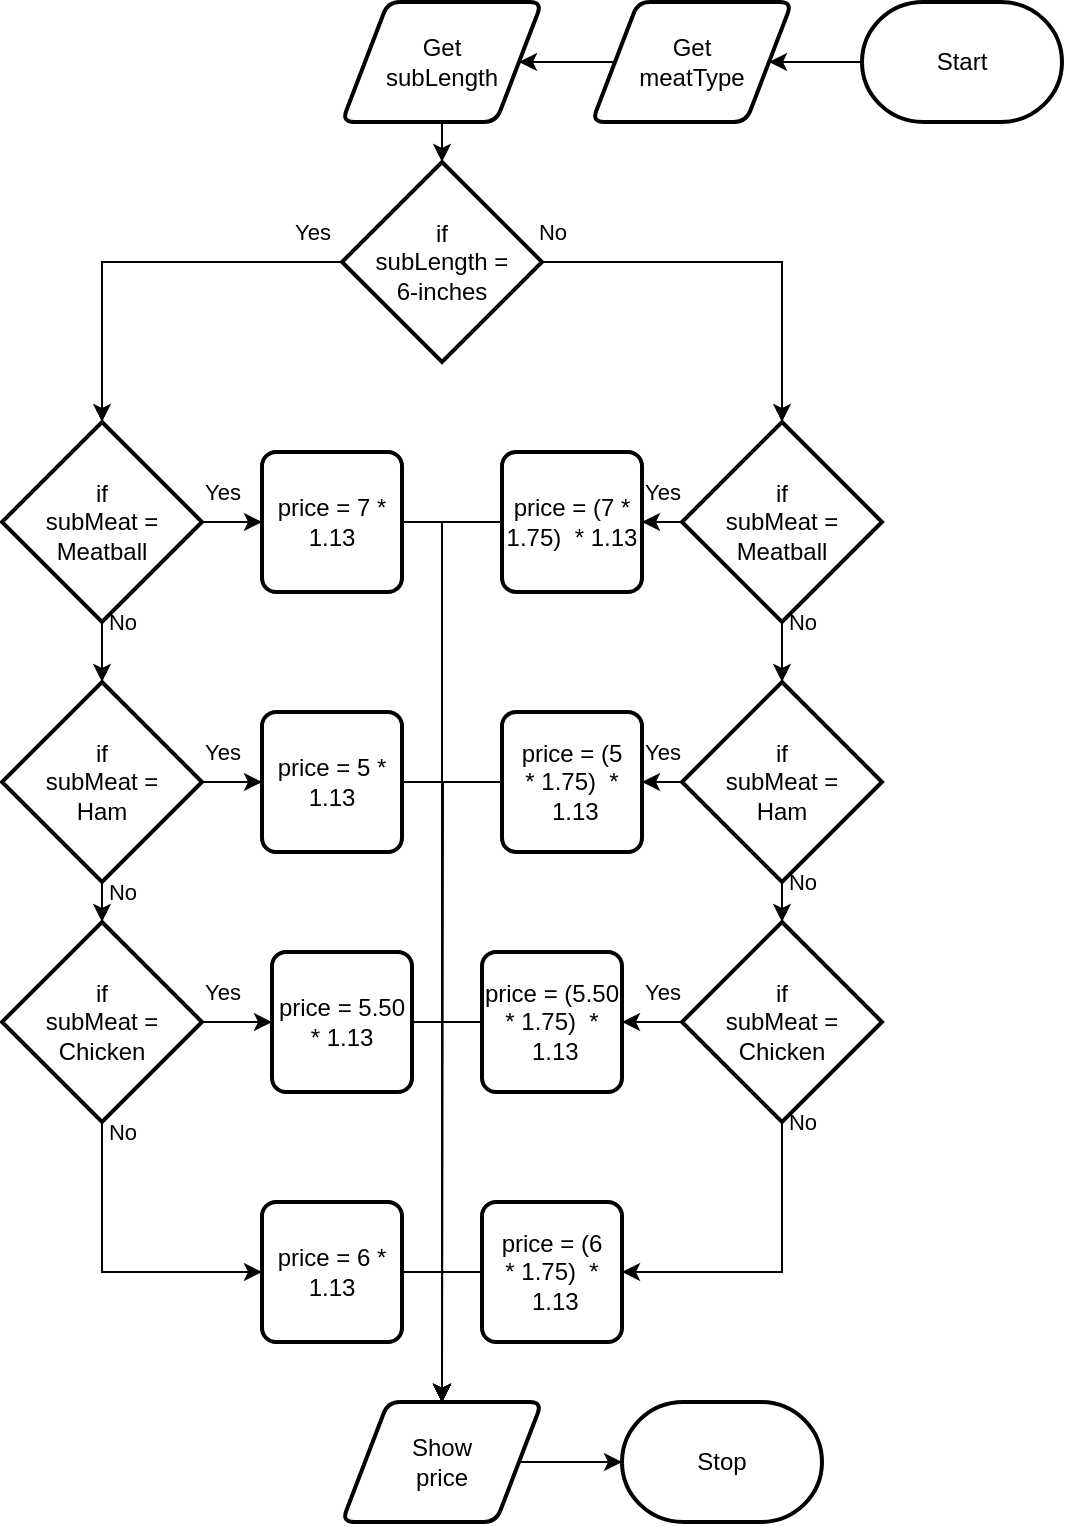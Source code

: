 <mxfile>
    <diagram id="HIP3nbAZw_EuaXWnEj3U" name="Page-1">
        <mxGraphModel dx="702" dy="477" grid="1" gridSize="10" guides="1" tooltips="1" connect="1" arrows="1" fold="1" page="1" pageScale="1" pageWidth="850" pageHeight="1100" math="0" shadow="0">
            <root>
                <mxCell id="0"/>
                <mxCell id="1" parent="0"/>
                <mxCell id="31" style="edgeStyle=none;html=1;" parent="1" source="2" target="6" edge="1">
                    <mxGeometry relative="1" as="geometry"/>
                </mxCell>
                <mxCell id="2" value="Start" style="strokeWidth=2;html=1;shape=mxgraph.flowchart.terminator;whiteSpace=wrap;" parent="1" vertex="1">
                    <mxGeometry x="650" y="220" width="100" height="60" as="geometry"/>
                </mxCell>
                <mxCell id="3" value="Stop" style="strokeWidth=2;html=1;shape=mxgraph.flowchart.terminator;whiteSpace=wrap;" parent="1" vertex="1">
                    <mxGeometry x="530" y="920" width="100" height="60" as="geometry"/>
                </mxCell>
                <mxCell id="5" value="" style="edgeStyle=orthogonalEdgeStyle;html=1;rounded=0;endArrow=none;" parent="1" source="2" target="6" edge="1">
                    <mxGeometry relative="1" as="geometry">
                        <mxPoint x="440" y="80" as="sourcePoint"/>
                        <mxPoint x="440" y="380" as="targetPoint"/>
                    </mxGeometry>
                </mxCell>
                <mxCell id="32" style="edgeStyle=none;html=1;" parent="1" source="6" target="7" edge="1">
                    <mxGeometry relative="1" as="geometry"/>
                </mxCell>
                <mxCell id="6" value="Get&lt;br&gt;meatType" style="shape=parallelogram;html=1;strokeWidth=2;perimeter=parallelogramPerimeter;whiteSpace=wrap;rounded=1;arcSize=12;size=0.23;" parent="1" vertex="1">
                    <mxGeometry x="515" y="220" width="100" height="60" as="geometry"/>
                </mxCell>
                <mxCell id="8" value="" style="edgeStyle=orthogonalEdgeStyle;html=1;rounded=0;startArrow=none;endArrow=none;" parent="1" source="6" target="7" edge="1">
                    <mxGeometry relative="1" as="geometry">
                        <mxPoint x="440" y="190" as="sourcePoint"/>
                        <mxPoint x="440" y="380" as="targetPoint"/>
                    </mxGeometry>
                </mxCell>
                <mxCell id="33" style="edgeStyle=none;html=1;" parent="1" source="7" target="10" edge="1">
                    <mxGeometry relative="1" as="geometry"/>
                </mxCell>
                <mxCell id="7" value="Get&lt;br&gt;subLength" style="shape=parallelogram;html=1;strokeWidth=2;perimeter=parallelogramPerimeter;whiteSpace=wrap;rounded=1;arcSize=12;size=0.23;" parent="1" vertex="1">
                    <mxGeometry x="390" y="220" width="100" height="60" as="geometry"/>
                </mxCell>
                <mxCell id="11" value="" style="edgeStyle=orthogonalEdgeStyle;html=1;rounded=0;startArrow=none;endArrow=none;" parent="1" source="7" target="10" edge="1">
                    <mxGeometry relative="1" as="geometry">
                        <mxPoint x="440" y="260" as="sourcePoint"/>
                        <mxPoint x="440" y="380" as="targetPoint"/>
                    </mxGeometry>
                </mxCell>
                <mxCell id="35" style="edgeStyle=orthogonalEdgeStyle;html=1;entryX=0.5;entryY=0;entryDx=0;entryDy=0;entryPerimeter=0;rounded=0;" parent="1" source="10" target="12" edge="1">
                    <mxGeometry relative="1" as="geometry"/>
                </mxCell>
                <mxCell id="37" style="edgeStyle=orthogonalEdgeStyle;shape=connector;rounded=0;html=1;entryX=0.5;entryY=0;entryDx=0;entryDy=0;entryPerimeter=0;labelBackgroundColor=default;strokeColor=default;fontFamily=Helvetica;fontSize=11;fontColor=default;endArrow=classic;" parent="1" source="10" target="17" edge="1">
                    <mxGeometry relative="1" as="geometry"/>
                </mxCell>
                <mxCell id="10" value="if&lt;br&gt;subLength =&lt;br&gt;6-inches" style="strokeWidth=2;html=1;shape=mxgraph.flowchart.decision;whiteSpace=wrap;" parent="1" vertex="1">
                    <mxGeometry x="390" y="300" width="100" height="100" as="geometry"/>
                </mxCell>
                <mxCell id="38" style="edgeStyle=orthogonalEdgeStyle;shape=connector;rounded=0;html=1;labelBackgroundColor=default;strokeColor=default;fontFamily=Helvetica;fontSize=11;fontColor=default;endArrow=classic;" parent="1" source="12" target="13" edge="1">
                    <mxGeometry relative="1" as="geometry"/>
                </mxCell>
                <mxCell id="45" style="edgeStyle=orthogonalEdgeStyle;shape=connector;rounded=0;html=1;entryX=0;entryY=0.5;entryDx=0;entryDy=0;labelBackgroundColor=default;strokeColor=default;fontFamily=Helvetica;fontSize=11;fontColor=default;endArrow=classic;" parent="1" source="12" target="15" edge="1">
                    <mxGeometry relative="1" as="geometry"/>
                </mxCell>
                <mxCell id="12" value="if&lt;br&gt;subMeat =&lt;br&gt;Meatball" style="strokeWidth=2;html=1;shape=mxgraph.flowchart.decision;whiteSpace=wrap;" parent="1" vertex="1">
                    <mxGeometry x="220" y="430" width="100" height="100" as="geometry"/>
                </mxCell>
                <mxCell id="39" style="edgeStyle=orthogonalEdgeStyle;shape=connector;rounded=0;html=1;labelBackgroundColor=default;strokeColor=default;fontFamily=Helvetica;fontSize=11;fontColor=default;endArrow=classic;" parent="1" source="13" target="14" edge="1">
                    <mxGeometry relative="1" as="geometry"/>
                </mxCell>
                <mxCell id="44" style="edgeStyle=orthogonalEdgeStyle;shape=connector;rounded=0;html=1;labelBackgroundColor=default;strokeColor=default;fontFamily=Helvetica;fontSize=11;fontColor=default;endArrow=classic;" parent="1" source="13" target="22" edge="1">
                    <mxGeometry relative="1" as="geometry"/>
                </mxCell>
                <mxCell id="13" value="if&lt;br&gt;subMeat =&lt;br&gt;Ham" style="strokeWidth=2;html=1;shape=mxgraph.flowchart.decision;whiteSpace=wrap;" parent="1" vertex="1">
                    <mxGeometry x="220" y="560" width="100" height="100" as="geometry"/>
                </mxCell>
                <mxCell id="40" style="edgeStyle=orthogonalEdgeStyle;shape=connector;rounded=0;html=1;entryX=0;entryY=0.5;entryDx=0;entryDy=0;labelBackgroundColor=default;strokeColor=default;fontFamily=Helvetica;fontSize=11;fontColor=default;endArrow=classic;exitX=0.5;exitY=1;exitDx=0;exitDy=0;exitPerimeter=0;" parent="1" source="14" target="26" edge="1">
                    <mxGeometry relative="1" as="geometry"/>
                </mxCell>
                <mxCell id="43" style="edgeStyle=orthogonalEdgeStyle;shape=connector;rounded=0;html=1;labelBackgroundColor=default;strokeColor=default;fontFamily=Helvetica;fontSize=11;fontColor=default;endArrow=classic;" parent="1" source="14" target="25" edge="1">
                    <mxGeometry relative="1" as="geometry"/>
                </mxCell>
                <mxCell id="14" value="if&lt;br&gt;subMeat =&lt;br&gt;Chicken" style="strokeWidth=2;html=1;shape=mxgraph.flowchart.decision;whiteSpace=wrap;" parent="1" vertex="1">
                    <mxGeometry x="220" y="680" width="100" height="100" as="geometry"/>
                </mxCell>
                <mxCell id="51" style="edgeStyle=orthogonalEdgeStyle;shape=connector;rounded=0;html=1;entryX=0.5;entryY=0;entryDx=0;entryDy=0;labelBackgroundColor=default;strokeColor=default;fontFamily=Helvetica;fontSize=11;fontColor=default;endArrow=classic;" parent="1" source="15" target="30" edge="1">
                    <mxGeometry relative="1" as="geometry">
                        <Array as="points">
                            <mxPoint x="440" y="480"/>
                        </Array>
                    </mxGeometry>
                </mxCell>
                <mxCell id="15" value="price = 7 * 1.13" style="rounded=1;whiteSpace=wrap;html=1;absoluteArcSize=1;arcSize=14;strokeWidth=2;" parent="1" vertex="1">
                    <mxGeometry x="350" y="445" width="70" height="70" as="geometry"/>
                </mxCell>
                <mxCell id="47" style="edgeStyle=orthogonalEdgeStyle;shape=connector;rounded=0;html=1;labelBackgroundColor=default;strokeColor=default;fontFamily=Helvetica;fontSize=11;fontColor=default;endArrow=classic;" parent="1" source="17" target="21" edge="1">
                    <mxGeometry relative="1" as="geometry"/>
                </mxCell>
                <mxCell id="48" style="edgeStyle=orthogonalEdgeStyle;shape=connector;rounded=0;html=1;entryX=0.5;entryY=0;entryDx=0;entryDy=0;entryPerimeter=0;labelBackgroundColor=default;strokeColor=default;fontFamily=Helvetica;fontSize=11;fontColor=default;endArrow=classic;" parent="1" source="17" target="19" edge="1">
                    <mxGeometry relative="1" as="geometry"/>
                </mxCell>
                <mxCell id="17" value="if&lt;br&gt;subMeat =&lt;br&gt;Meatball" style="strokeWidth=2;html=1;shape=mxgraph.flowchart.decision;whiteSpace=wrap;" parent="1" vertex="1">
                    <mxGeometry x="560" y="430" width="100" height="100" as="geometry"/>
                </mxCell>
                <mxCell id="49" style="edgeStyle=orthogonalEdgeStyle;shape=connector;rounded=0;html=1;labelBackgroundColor=default;strokeColor=default;fontFamily=Helvetica;fontSize=11;fontColor=default;endArrow=classic;" parent="1" source="19" target="20" edge="1">
                    <mxGeometry relative="1" as="geometry"/>
                </mxCell>
                <mxCell id="50" style="edgeStyle=orthogonalEdgeStyle;shape=connector;rounded=0;html=1;labelBackgroundColor=default;strokeColor=default;fontFamily=Helvetica;fontSize=11;fontColor=default;endArrow=classic;" parent="1" source="19" target="23" edge="1">
                    <mxGeometry relative="1" as="geometry"/>
                </mxCell>
                <mxCell id="19" value="if&lt;br&gt;subMeat =&lt;br&gt;Ham" style="strokeWidth=2;html=1;shape=mxgraph.flowchart.decision;whiteSpace=wrap;" parent="1" vertex="1">
                    <mxGeometry x="560" y="560" width="100" height="100" as="geometry"/>
                </mxCell>
                <mxCell id="41" style="edgeStyle=orthogonalEdgeStyle;shape=connector;rounded=0;html=1;exitX=0.5;exitY=1;exitDx=0;exitDy=0;exitPerimeter=0;entryX=1;entryY=0.5;entryDx=0;entryDy=0;labelBackgroundColor=default;strokeColor=default;fontFamily=Helvetica;fontSize=11;fontColor=default;endArrow=classic;" parent="1" source="20" target="27" edge="1">
                    <mxGeometry relative="1" as="geometry"/>
                </mxCell>
                <mxCell id="42" style="edgeStyle=orthogonalEdgeStyle;shape=connector;rounded=0;html=1;labelBackgroundColor=default;strokeColor=default;fontFamily=Helvetica;fontSize=11;fontColor=default;endArrow=classic;" parent="1" source="20" target="24" edge="1">
                    <mxGeometry relative="1" as="geometry"/>
                </mxCell>
                <mxCell id="20" value="if&lt;br&gt;subMeat =&lt;br&gt;Chicken" style="strokeWidth=2;html=1;shape=mxgraph.flowchart.decision;whiteSpace=wrap;" parent="1" vertex="1">
                    <mxGeometry x="560" y="680" width="100" height="100" as="geometry"/>
                </mxCell>
                <mxCell id="63" style="edgeStyle=orthogonalEdgeStyle;shape=connector;rounded=0;html=1;entryX=0.5;entryY=0;entryDx=0;entryDy=0;labelBackgroundColor=default;strokeColor=default;fontFamily=Helvetica;fontSize=11;fontColor=default;endArrow=classic;" parent="1" source="21" target="30" edge="1">
                    <mxGeometry relative="1" as="geometry">
                        <Array as="points">
                            <mxPoint x="440" y="480"/>
                        </Array>
                    </mxGeometry>
                </mxCell>
                <mxCell id="21" value="price = (7 * 1.75)&amp;nbsp; * 1.13" style="rounded=1;whiteSpace=wrap;html=1;absoluteArcSize=1;arcSize=14;strokeWidth=2;" parent="1" vertex="1">
                    <mxGeometry x="470" y="445" width="70" height="70" as="geometry"/>
                </mxCell>
                <mxCell id="52" style="edgeStyle=orthogonalEdgeStyle;shape=connector;rounded=0;html=1;entryX=0.5;entryY=0;entryDx=0;entryDy=0;labelBackgroundColor=default;strokeColor=default;fontFamily=Helvetica;fontSize=11;fontColor=default;endArrow=classic;" parent="1" source="22" target="30" edge="1">
                    <mxGeometry relative="1" as="geometry">
                        <Array as="points">
                            <mxPoint x="440" y="610"/>
                        </Array>
                    </mxGeometry>
                </mxCell>
                <mxCell id="22" value="price = 5 * 1.13" style="rounded=1;whiteSpace=wrap;html=1;absoluteArcSize=1;arcSize=14;strokeWidth=2;" parent="1" vertex="1">
                    <mxGeometry x="350" y="575" width="70" height="70" as="geometry"/>
                </mxCell>
                <mxCell id="58" style="edgeStyle=orthogonalEdgeStyle;shape=connector;rounded=0;html=1;labelBackgroundColor=default;strokeColor=default;fontFamily=Helvetica;fontSize=11;fontColor=default;endArrow=classic;" parent="1" source="23" edge="1">
                    <mxGeometry relative="1" as="geometry">
                        <mxPoint x="440.0" y="920" as="targetPoint"/>
                    </mxGeometry>
                </mxCell>
                <mxCell id="23" value="price = (5 *&amp;nbsp;1.75)&amp;nbsp; *&lt;br&gt;&amp;nbsp;1.13" style="rounded=1;whiteSpace=wrap;html=1;absoluteArcSize=1;arcSize=14;strokeWidth=2;" parent="1" vertex="1">
                    <mxGeometry x="470" y="575" width="70" height="70" as="geometry"/>
                </mxCell>
                <mxCell id="57" style="edgeStyle=orthogonalEdgeStyle;shape=connector;rounded=0;html=1;entryX=0.5;entryY=0;entryDx=0;entryDy=0;labelBackgroundColor=default;strokeColor=default;fontFamily=Helvetica;fontSize=11;fontColor=default;endArrow=classic;" parent="1" source="24" target="30" edge="1">
                    <mxGeometry relative="1" as="geometry">
                        <Array as="points">
                            <mxPoint x="440" y="730"/>
                        </Array>
                    </mxGeometry>
                </mxCell>
                <mxCell id="24" value="price = (5.50 *&amp;nbsp;1.75)&amp;nbsp; *&lt;br&gt;&amp;nbsp;1.13" style="rounded=1;whiteSpace=wrap;html=1;absoluteArcSize=1;arcSize=14;strokeWidth=2;" parent="1" vertex="1">
                    <mxGeometry x="460" y="695" width="70" height="70" as="geometry"/>
                </mxCell>
                <mxCell id="53" style="edgeStyle=orthogonalEdgeStyle;shape=connector;rounded=0;html=1;entryX=0.5;entryY=0;entryDx=0;entryDy=0;labelBackgroundColor=default;strokeColor=default;fontFamily=Helvetica;fontSize=11;fontColor=default;endArrow=classic;" parent="1" source="25" target="30" edge="1">
                    <mxGeometry relative="1" as="geometry">
                        <Array as="points">
                            <mxPoint x="440" y="730"/>
                        </Array>
                    </mxGeometry>
                </mxCell>
                <mxCell id="25" value="price = 5.50 * 1.13" style="rounded=1;whiteSpace=wrap;html=1;absoluteArcSize=1;arcSize=14;strokeWidth=2;" parent="1" vertex="1">
                    <mxGeometry x="355" y="695" width="70" height="70" as="geometry"/>
                </mxCell>
                <mxCell id="54" style="edgeStyle=orthogonalEdgeStyle;shape=connector;rounded=0;html=1;entryX=0.5;entryY=0;entryDx=0;entryDy=0;labelBackgroundColor=default;strokeColor=default;fontFamily=Helvetica;fontSize=11;fontColor=default;endArrow=classic;exitX=1;exitY=0.5;exitDx=0;exitDy=0;" parent="1" source="26" target="30" edge="1">
                    <mxGeometry relative="1" as="geometry"/>
                </mxCell>
                <mxCell id="26" value="price = 6 * 1.13" style="rounded=1;whiteSpace=wrap;html=1;absoluteArcSize=1;arcSize=14;strokeWidth=2;" parent="1" vertex="1">
                    <mxGeometry x="350" y="820" width="70" height="70" as="geometry"/>
                </mxCell>
                <mxCell id="56" style="edgeStyle=orthogonalEdgeStyle;shape=connector;rounded=0;html=1;labelBackgroundColor=default;strokeColor=default;fontFamily=Helvetica;fontSize=11;fontColor=default;endArrow=classic;entryX=0.5;entryY=0;entryDx=0;entryDy=0;exitX=0;exitY=0.5;exitDx=0;exitDy=0;" parent="1" source="27" target="30" edge="1">
                    <mxGeometry relative="1" as="geometry">
                        <mxPoint x="440.0" y="910" as="targetPoint"/>
                    </mxGeometry>
                </mxCell>
                <mxCell id="27" value="price = (6 *&amp;nbsp;1.75)&amp;nbsp; *&lt;br&gt;&amp;nbsp;1.13" style="rounded=1;whiteSpace=wrap;html=1;absoluteArcSize=1;arcSize=14;strokeWidth=2;" parent="1" vertex="1">
                    <mxGeometry x="460" y="820" width="70" height="70" as="geometry"/>
                </mxCell>
                <mxCell id="55" style="edgeStyle=orthogonalEdgeStyle;shape=connector;rounded=0;html=1;labelBackgroundColor=default;strokeColor=default;fontFamily=Helvetica;fontSize=11;fontColor=default;endArrow=classic;" parent="1" source="30" target="3" edge="1">
                    <mxGeometry relative="1" as="geometry"/>
                </mxCell>
                <mxCell id="30" value="Show&lt;br&gt;price" style="shape=parallelogram;html=1;strokeWidth=2;perimeter=parallelogramPerimeter;whiteSpace=wrap;rounded=1;arcSize=12;size=0.23;" parent="1" vertex="1">
                    <mxGeometry x="390" y="920" width="100" height="60" as="geometry"/>
                </mxCell>
                <mxCell id="64" value="Yes" style="text;html=1;align=center;verticalAlign=middle;resizable=0;points=[];autosize=1;strokeColor=none;fillColor=none;fontSize=11;fontFamily=Helvetica;fontColor=default;" parent="1" vertex="1">
                    <mxGeometry x="355" y="320" width="40" height="30" as="geometry"/>
                </mxCell>
                <mxCell id="65" value="Yes" style="text;html=1;align=center;verticalAlign=middle;resizable=0;points=[];autosize=1;strokeColor=none;fillColor=none;fontSize=11;fontFamily=Helvetica;fontColor=default;" parent="1" vertex="1">
                    <mxGeometry x="310" y="450" width="40" height="30" as="geometry"/>
                </mxCell>
                <mxCell id="66" value="Yes" style="text;html=1;align=center;verticalAlign=middle;resizable=0;points=[];autosize=1;strokeColor=none;fillColor=none;fontSize=11;fontFamily=Helvetica;fontColor=default;" parent="1" vertex="1">
                    <mxGeometry x="310" y="580" width="40" height="30" as="geometry"/>
                </mxCell>
                <mxCell id="67" value="Yes" style="text;html=1;align=center;verticalAlign=middle;resizable=0;points=[];autosize=1;strokeColor=none;fillColor=none;fontSize=11;fontFamily=Helvetica;fontColor=default;" parent="1" vertex="1">
                    <mxGeometry x="310" y="700" width="40" height="30" as="geometry"/>
                </mxCell>
                <mxCell id="68" value="Yes" style="text;html=1;align=center;verticalAlign=middle;resizable=0;points=[];autosize=1;strokeColor=none;fillColor=none;fontSize=11;fontFamily=Helvetica;fontColor=default;" parent="1" vertex="1">
                    <mxGeometry x="530" y="450" width="40" height="30" as="geometry"/>
                </mxCell>
                <mxCell id="69" value="Yes" style="text;html=1;align=center;verticalAlign=middle;resizable=0;points=[];autosize=1;strokeColor=none;fillColor=none;fontSize=11;fontFamily=Helvetica;fontColor=default;" parent="1" vertex="1">
                    <mxGeometry x="530" y="580" width="40" height="30" as="geometry"/>
                </mxCell>
                <mxCell id="70" value="Yes" style="text;html=1;align=center;verticalAlign=middle;resizable=0;points=[];autosize=1;strokeColor=none;fillColor=none;fontSize=11;fontFamily=Helvetica;fontColor=default;" parent="1" vertex="1">
                    <mxGeometry x="530" y="700" width="40" height="30" as="geometry"/>
                </mxCell>
                <mxCell id="71" value="No" style="text;html=1;align=center;verticalAlign=middle;resizable=0;points=[];autosize=1;strokeColor=none;fillColor=none;fontSize=11;fontFamily=Helvetica;fontColor=default;" parent="1" vertex="1">
                    <mxGeometry x="475" y="320" width="40" height="30" as="geometry"/>
                </mxCell>
                <mxCell id="72" value="No" style="text;html=1;align=center;verticalAlign=middle;resizable=0;points=[];autosize=1;strokeColor=none;fillColor=none;fontSize=11;fontFamily=Helvetica;fontColor=default;" parent="1" vertex="1">
                    <mxGeometry x="600" y="515" width="40" height="30" as="geometry"/>
                </mxCell>
                <mxCell id="73" value="No" style="text;html=1;align=center;verticalAlign=middle;resizable=0;points=[];autosize=1;strokeColor=none;fillColor=none;fontSize=11;fontFamily=Helvetica;fontColor=default;" parent="1" vertex="1">
                    <mxGeometry x="600" y="645" width="40" height="30" as="geometry"/>
                </mxCell>
                <mxCell id="74" value="No" style="text;html=1;align=center;verticalAlign=middle;resizable=0;points=[];autosize=1;strokeColor=none;fillColor=none;fontSize=11;fontFamily=Helvetica;fontColor=default;" parent="1" vertex="1">
                    <mxGeometry x="600" y="765" width="40" height="30" as="geometry"/>
                </mxCell>
                <mxCell id="75" value="No" style="text;html=1;align=center;verticalAlign=middle;resizable=0;points=[];autosize=1;strokeColor=none;fillColor=none;fontSize=11;fontFamily=Helvetica;fontColor=default;" parent="1" vertex="1">
                    <mxGeometry x="260" y="515" width="40" height="30" as="geometry"/>
                </mxCell>
                <mxCell id="76" value="No" style="text;html=1;align=center;verticalAlign=middle;resizable=0;points=[];autosize=1;strokeColor=none;fillColor=none;fontSize=11;fontFamily=Helvetica;fontColor=default;" parent="1" vertex="1">
                    <mxGeometry x="260" y="650" width="40" height="30" as="geometry"/>
                </mxCell>
                <mxCell id="77" value="No" style="text;html=1;align=center;verticalAlign=middle;resizable=0;points=[];autosize=1;strokeColor=none;fillColor=none;fontSize=11;fontFamily=Helvetica;fontColor=default;" parent="1" vertex="1">
                    <mxGeometry x="260" y="770" width="40" height="30" as="geometry"/>
                </mxCell>
            </root>
        </mxGraphModel>
    </diagram>
</mxfile>